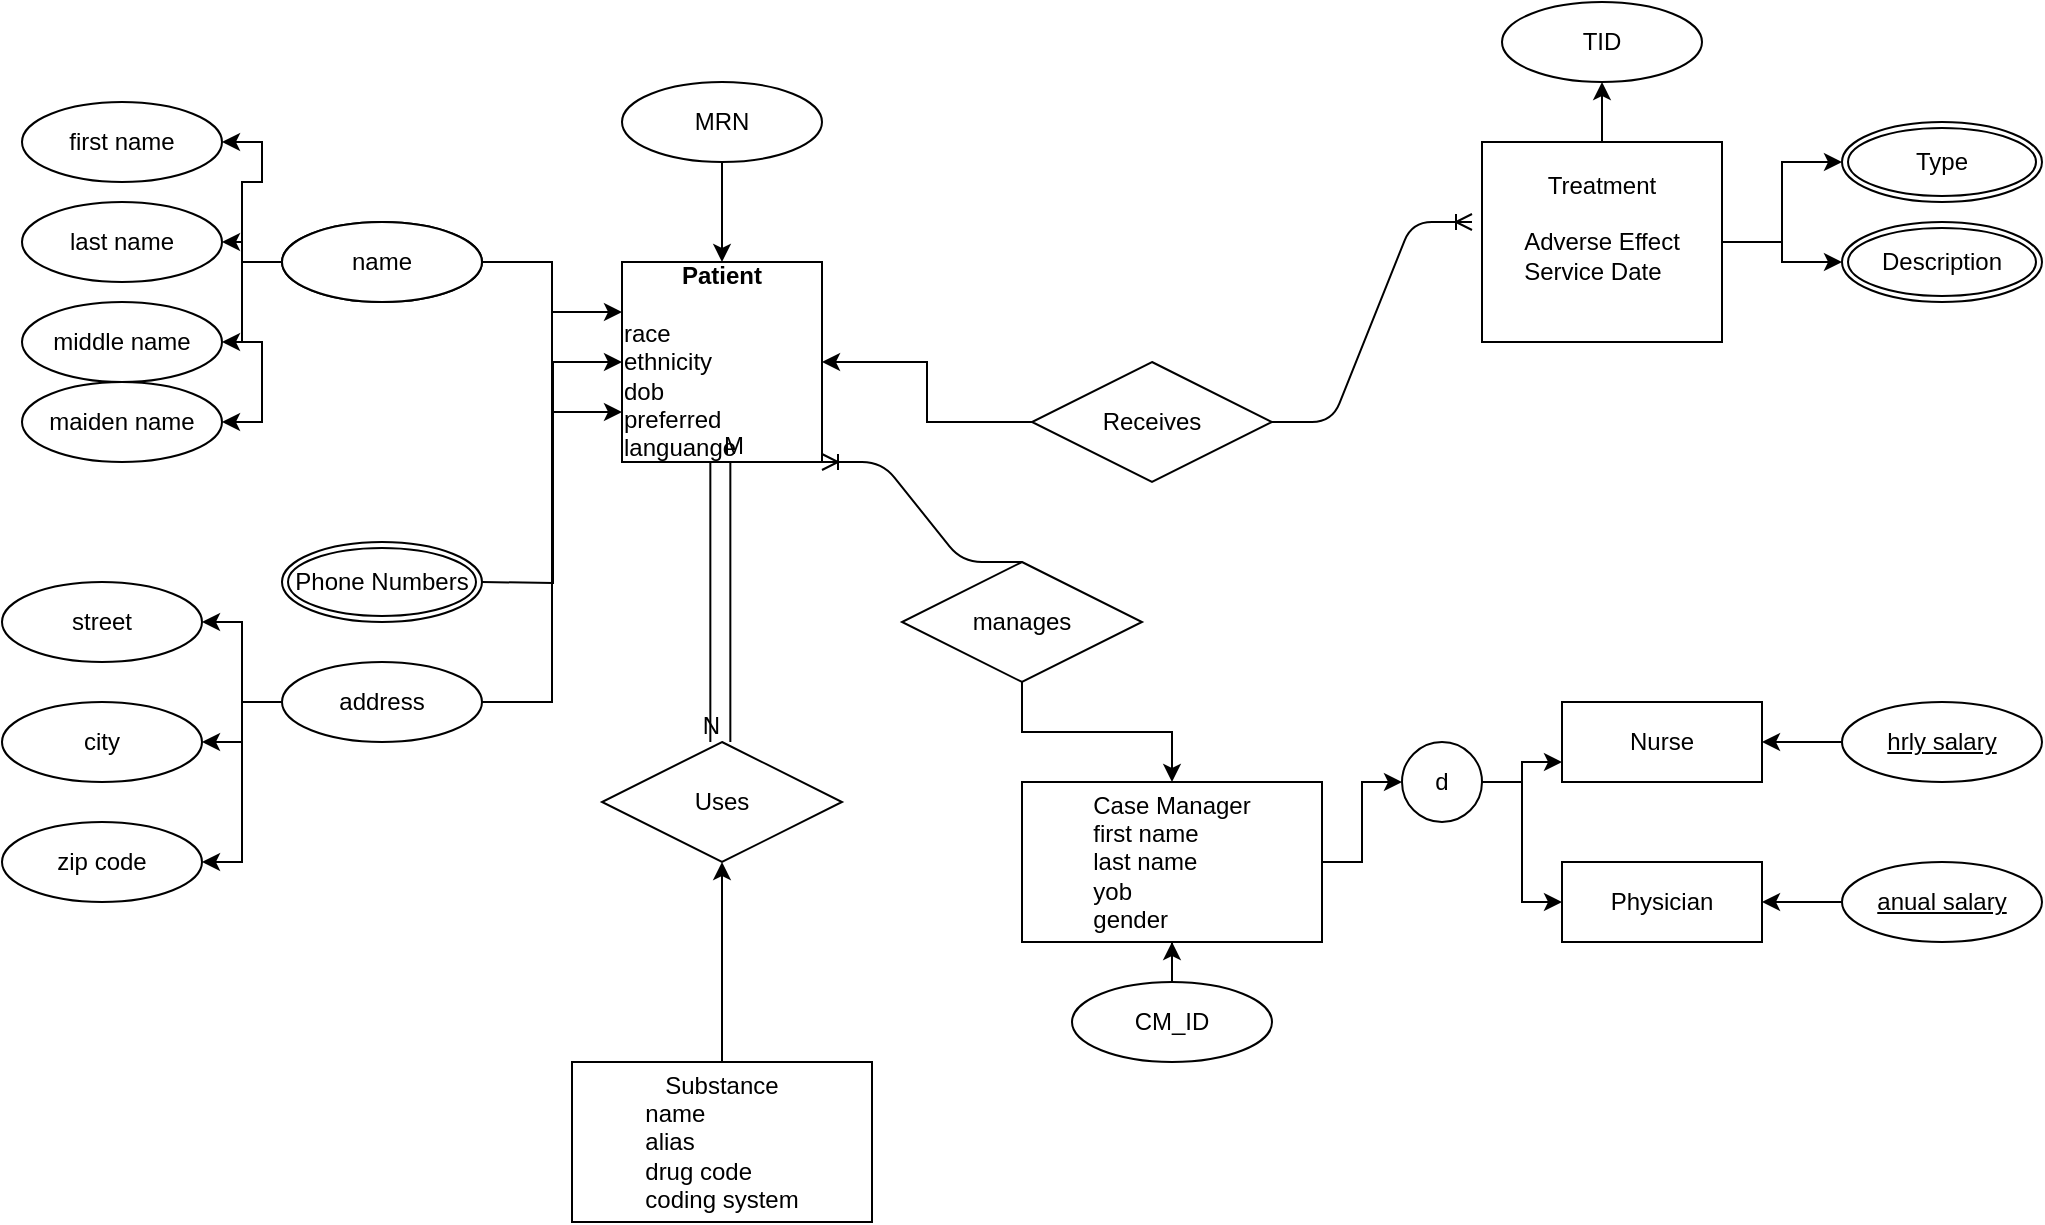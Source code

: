 <mxfile version="13.7.3" type="github"><diagram id="kBYOc8P_hDq9hM5jvNK6" name="Page-1"><mxGraphModel dx="1303" dy="627" grid="1" gridSize="20" guides="1" tooltips="1" connect="1" arrows="1" fold="1" page="1" pageScale="1" pageWidth="1100" pageHeight="850" math="0" shadow="0"><root><mxCell id="0"/><mxCell id="1" parent="0"/><mxCell id="EEr0XYjczu2G1TJBkIhD-1" value="&lt;div&gt;&lt;b&gt;Patient&lt;/b&gt;&lt;/div&gt;&lt;br&gt;&lt;div align=&quot;left&quot;&gt;race&lt;br&gt;ethnicity&lt;br&gt;dob&lt;br&gt;preferred languange&lt;/div&gt;" style="whiteSpace=wrap;html=1;align=center;" vertex="1" parent="1"><mxGeometry x="350" y="200" width="100" height="100" as="geometry"/></mxCell><mxCell id="EEr0XYjczu2G1TJBkIhD-18" style="edgeStyle=orthogonalEdgeStyle;rounded=0;orthogonalLoop=1;jettySize=auto;html=1;entryX=0.5;entryY=0;entryDx=0;entryDy=0;" edge="1" parent="1" source="EEr0XYjczu2G1TJBkIhD-2" target="EEr0XYjczu2G1TJBkIhD-1"><mxGeometry relative="1" as="geometry"/></mxCell><mxCell id="EEr0XYjczu2G1TJBkIhD-2" value="MRN" style="ellipse;whiteSpace=wrap;html=1;align=center;" vertex="1" parent="1"><mxGeometry x="350" y="110" width="100" height="40" as="geometry"/></mxCell><mxCell id="EEr0XYjczu2G1TJBkIhD-3" value="MRN" style="ellipse;whiteSpace=wrap;html=1;align=center;" vertex="1" parent="1"><mxGeometry x="180" y="180" width="100" height="40" as="geometry"/></mxCell><mxCell id="EEr0XYjczu2G1TJBkIhD-11" style="edgeStyle=orthogonalEdgeStyle;rounded=0;orthogonalLoop=1;jettySize=auto;html=1;entryX=0;entryY=0.75;entryDx=0;entryDy=0;" edge="1" parent="1" source="EEr0XYjczu2G1TJBkIhD-4" target="EEr0XYjczu2G1TJBkIhD-1"><mxGeometry relative="1" as="geometry"/></mxCell><mxCell id="EEr0XYjczu2G1TJBkIhD-26" style="edgeStyle=orthogonalEdgeStyle;rounded=0;orthogonalLoop=1;jettySize=auto;html=1;entryX=1;entryY=0.5;entryDx=0;entryDy=0;" edge="1" parent="1" source="EEr0XYjczu2G1TJBkIhD-4" target="EEr0XYjczu2G1TJBkIhD-21"><mxGeometry relative="1" as="geometry"/></mxCell><mxCell id="EEr0XYjczu2G1TJBkIhD-27" style="edgeStyle=orthogonalEdgeStyle;rounded=0;orthogonalLoop=1;jettySize=auto;html=1;entryX=1;entryY=0.5;entryDx=0;entryDy=0;" edge="1" parent="1" source="EEr0XYjczu2G1TJBkIhD-4" target="EEr0XYjczu2G1TJBkIhD-22"><mxGeometry relative="1" as="geometry"/></mxCell><mxCell id="EEr0XYjczu2G1TJBkIhD-29" style="edgeStyle=orthogonalEdgeStyle;rounded=0;orthogonalLoop=1;jettySize=auto;html=1;entryX=1;entryY=0.5;entryDx=0;entryDy=0;" edge="1" parent="1" source="EEr0XYjczu2G1TJBkIhD-4" target="EEr0XYjczu2G1TJBkIhD-20"><mxGeometry relative="1" as="geometry"/></mxCell><mxCell id="EEr0XYjczu2G1TJBkIhD-30" style="edgeStyle=orthogonalEdgeStyle;rounded=0;orthogonalLoop=1;jettySize=auto;html=1;entryX=1;entryY=0.5;entryDx=0;entryDy=0;" edge="1" parent="1" source="EEr0XYjczu2G1TJBkIhD-4" target="EEr0XYjczu2G1TJBkIhD-19"><mxGeometry relative="1" as="geometry"/></mxCell><mxCell id="EEr0XYjczu2G1TJBkIhD-4" value="name" style="ellipse;whiteSpace=wrap;html=1;align=center;" vertex="1" parent="1"><mxGeometry x="180" y="180" width="100" height="40" as="geometry"/></mxCell><mxCell id="EEr0XYjczu2G1TJBkIhD-14" style="edgeStyle=orthogonalEdgeStyle;rounded=0;orthogonalLoop=1;jettySize=auto;html=1;entryX=0;entryY=0.5;entryDx=0;entryDy=0;" edge="1" parent="1" target="EEr0XYjczu2G1TJBkIhD-1"><mxGeometry relative="1" as="geometry"><mxPoint x="280" y="360" as="sourcePoint"/></mxGeometry></mxCell><mxCell id="EEr0XYjczu2G1TJBkIhD-19" value="first name" style="ellipse;whiteSpace=wrap;html=1;align=center;" vertex="1" parent="1"><mxGeometry x="50" y="120" width="100" height="40" as="geometry"/></mxCell><mxCell id="EEr0XYjczu2G1TJBkIhD-20" value="last name" style="ellipse;whiteSpace=wrap;html=1;align=center;" vertex="1" parent="1"><mxGeometry x="50" y="170" width="100" height="40" as="geometry"/></mxCell><mxCell id="EEr0XYjczu2G1TJBkIhD-21" value="middle name" style="ellipse;whiteSpace=wrap;html=1;align=center;" vertex="1" parent="1"><mxGeometry x="50" y="220" width="100" height="40" as="geometry"/></mxCell><mxCell id="EEr0XYjczu2G1TJBkIhD-22" value="maiden name" style="ellipse;whiteSpace=wrap;html=1;align=center;" vertex="1" parent="1"><mxGeometry x="50" y="260" width="100" height="40" as="geometry"/></mxCell><mxCell id="EEr0XYjczu2G1TJBkIhD-31" style="edgeStyle=orthogonalEdgeStyle;rounded=0;orthogonalLoop=1;jettySize=auto;html=1;entryX=0;entryY=0.25;entryDx=0;entryDy=0;" edge="1" parent="1" source="EEr0XYjczu2G1TJBkIhD-23" target="EEr0XYjczu2G1TJBkIhD-1"><mxGeometry relative="1" as="geometry"/></mxCell><mxCell id="EEr0XYjczu2G1TJBkIhD-35" style="edgeStyle=orthogonalEdgeStyle;rounded=0;orthogonalLoop=1;jettySize=auto;html=1;entryX=1;entryY=0.5;entryDx=0;entryDy=0;" edge="1" parent="1" source="EEr0XYjczu2G1TJBkIhD-23" target="EEr0XYjczu2G1TJBkIhD-32"><mxGeometry relative="1" as="geometry"/></mxCell><mxCell id="EEr0XYjczu2G1TJBkIhD-36" style="edgeStyle=orthogonalEdgeStyle;rounded=0;orthogonalLoop=1;jettySize=auto;html=1;entryX=1;entryY=0.5;entryDx=0;entryDy=0;" edge="1" parent="1" source="EEr0XYjczu2G1TJBkIhD-23" target="EEr0XYjczu2G1TJBkIhD-33"><mxGeometry relative="1" as="geometry"/></mxCell><mxCell id="EEr0XYjczu2G1TJBkIhD-37" style="edgeStyle=orthogonalEdgeStyle;rounded=0;orthogonalLoop=1;jettySize=auto;html=1;entryX=1;entryY=0.5;entryDx=0;entryDy=0;" edge="1" parent="1" source="EEr0XYjczu2G1TJBkIhD-23" target="EEr0XYjczu2G1TJBkIhD-34"><mxGeometry relative="1" as="geometry"/></mxCell><mxCell id="EEr0XYjczu2G1TJBkIhD-23" value="address" style="ellipse;whiteSpace=wrap;html=1;align=center;" vertex="1" parent="1"><mxGeometry x="180" y="400" width="100" height="40" as="geometry"/></mxCell><mxCell id="EEr0XYjczu2G1TJBkIhD-32" value="street" style="ellipse;whiteSpace=wrap;html=1;align=center;" vertex="1" parent="1"><mxGeometry x="40" y="360" width="100" height="40" as="geometry"/></mxCell><mxCell id="EEr0XYjczu2G1TJBkIhD-33" value="city" style="ellipse;whiteSpace=wrap;html=1;align=center;" vertex="1" parent="1"><mxGeometry x="40" y="420" width="100" height="40" as="geometry"/></mxCell><mxCell id="EEr0XYjczu2G1TJBkIhD-34" value="zip code" style="ellipse;whiteSpace=wrap;html=1;align=center;" vertex="1" parent="1"><mxGeometry x="40" y="480" width="100" height="40" as="geometry"/></mxCell><mxCell id="EEr0XYjczu2G1TJBkIhD-178" style="edgeStyle=orthogonalEdgeStyle;rounded=0;orthogonalLoop=1;jettySize=auto;html=1;" edge="1" parent="1" source="EEr0XYjczu2G1TJBkIhD-138" target="EEr0XYjczu2G1TJBkIhD-1"><mxGeometry relative="1" as="geometry"/></mxCell><mxCell id="EEr0XYjczu2G1TJBkIhD-138" value="Receives" style="shape=rhombus;perimeter=rhombusPerimeter;whiteSpace=wrap;html=1;align=center;" vertex="1" parent="1"><mxGeometry x="555" y="250" width="120" height="60" as="geometry"/></mxCell><mxCell id="EEr0XYjczu2G1TJBkIhD-180" value="" style="edgeStyle=orthogonalEdgeStyle;rounded=0;orthogonalLoop=1;jettySize=auto;html=1;" edge="1" parent="1" source="EEr0XYjczu2G1TJBkIhD-140" target="EEr0XYjczu2G1TJBkIhD-143"><mxGeometry relative="1" as="geometry"/></mxCell><mxCell id="EEr0XYjczu2G1TJBkIhD-183" style="edgeStyle=orthogonalEdgeStyle;rounded=0;orthogonalLoop=1;jettySize=auto;html=1;entryX=0;entryY=0.5;entryDx=0;entryDy=0;" edge="1" parent="1" source="EEr0XYjczu2G1TJBkIhD-140" target="EEr0XYjczu2G1TJBkIhD-181"><mxGeometry relative="1" as="geometry"/></mxCell><mxCell id="EEr0XYjczu2G1TJBkIhD-185" style="edgeStyle=orthogonalEdgeStyle;rounded=0;orthogonalLoop=1;jettySize=auto;html=1;entryX=0;entryY=0.5;entryDx=0;entryDy=0;" edge="1" parent="1" source="EEr0XYjczu2G1TJBkIhD-140" target="EEr0XYjczu2G1TJBkIhD-182"><mxGeometry relative="1" as="geometry"/></mxCell><mxCell id="EEr0XYjczu2G1TJBkIhD-140" value="&lt;div&gt;Treatment&lt;br&gt;&lt;div align=&quot;left&quot;&gt;&lt;br&gt;&lt;/div&gt;&lt;div align=&quot;left&quot;&gt;Adverse Effect&lt;/div&gt;&lt;div align=&quot;left&quot;&gt;Service Date&lt;br&gt;&lt;/div&gt;&lt;br&gt;&lt;/div&gt;" style="whiteSpace=wrap;html=1;align=center;" vertex="1" parent="1"><mxGeometry x="780" y="140" width="120" height="100" as="geometry"/></mxCell><mxCell id="EEr0XYjczu2G1TJBkIhD-143" value="TID" style="ellipse;whiteSpace=wrap;html=1;align=center;" vertex="1" parent="1"><mxGeometry x="790" y="70" width="100" height="40" as="geometry"/></mxCell><mxCell id="EEr0XYjczu2G1TJBkIhD-153" style="edgeStyle=orthogonalEdgeStyle;rounded=0;orthogonalLoop=1;jettySize=auto;html=1;" edge="1" parent="1" source="EEr0XYjczu2G1TJBkIhD-149" target="EEr0XYjczu2G1TJBkIhD-150"><mxGeometry relative="1" as="geometry"/></mxCell><mxCell id="EEr0XYjczu2G1TJBkIhD-149" value="Substance&lt;br&gt;&lt;div align=&quot;left&quot;&gt;name&lt;/div&gt;&lt;div align=&quot;left&quot;&gt;alias&lt;br&gt;&lt;/div&gt;&lt;div align=&quot;left&quot;&gt;drug code&lt;/div&gt;&lt;div align=&quot;left&quot;&gt;coding system&lt;br&gt;&lt;/div&gt;" style="whiteSpace=wrap;html=1;align=center;" vertex="1" parent="1"><mxGeometry x="325" y="600" width="150" height="80" as="geometry"/></mxCell><mxCell id="EEr0XYjczu2G1TJBkIhD-150" value="Uses" style="shape=rhombus;perimeter=rhombusPerimeter;whiteSpace=wrap;html=1;align=center;" vertex="1" parent="1"><mxGeometry x="340" y="440" width="120" height="60" as="geometry"/></mxCell><mxCell id="EEr0XYjczu2G1TJBkIhD-167" style="edgeStyle=orthogonalEdgeStyle;rounded=0;orthogonalLoop=1;jettySize=auto;html=1;entryX=0;entryY=0.5;entryDx=0;entryDy=0;" edge="1" parent="1" source="EEr0XYjczu2G1TJBkIhD-157" target="EEr0XYjczu2G1TJBkIhD-165"><mxGeometry relative="1" as="geometry"/></mxCell><mxCell id="EEr0XYjczu2G1TJBkIhD-157" value="&lt;div&gt;Case Manager&lt;br&gt;&lt;div align=&quot;left&quot;&gt;first name&lt;br&gt;&lt;/div&gt;&lt;div align=&quot;left&quot;&gt;last name&lt;br&gt;&lt;/div&gt;&lt;div align=&quot;left&quot;&gt;yob&lt;br&gt;&lt;/div&gt;&lt;div align=&quot;left&quot;&gt;gender&lt;br&gt;&lt;/div&gt;&lt;/div&gt;" style="whiteSpace=wrap;html=1;align=center;" vertex="1" parent="1"><mxGeometry x="550" y="460" width="150" height="80" as="geometry"/></mxCell><mxCell id="EEr0XYjczu2G1TJBkIhD-161" style="edgeStyle=orthogonalEdgeStyle;rounded=0;orthogonalLoop=1;jettySize=auto;html=1;" edge="1" parent="1" source="EEr0XYjczu2G1TJBkIhD-158" target="EEr0XYjczu2G1TJBkIhD-157"><mxGeometry relative="1" as="geometry"/></mxCell><mxCell id="EEr0XYjczu2G1TJBkIhD-158" value="manages" style="shape=rhombus;perimeter=rhombusPerimeter;whiteSpace=wrap;html=1;align=center;" vertex="1" parent="1"><mxGeometry x="490" y="350" width="120" height="60" as="geometry"/></mxCell><mxCell id="EEr0XYjczu2G1TJBkIhD-163" style="edgeStyle=orthogonalEdgeStyle;rounded=0;orthogonalLoop=1;jettySize=auto;html=1;entryX=0.5;entryY=1;entryDx=0;entryDy=0;" edge="1" parent="1" source="EEr0XYjczu2G1TJBkIhD-162" target="EEr0XYjczu2G1TJBkIhD-157"><mxGeometry relative="1" as="geometry"/></mxCell><mxCell id="EEr0XYjczu2G1TJBkIhD-162" value="CM_ID" style="ellipse;whiteSpace=wrap;html=1;align=center;" vertex="1" parent="1"><mxGeometry x="575" y="560" width="100" height="40" as="geometry"/></mxCell><mxCell id="EEr0XYjczu2G1TJBkIhD-170" style="edgeStyle=orthogonalEdgeStyle;rounded=0;orthogonalLoop=1;jettySize=auto;html=1;entryX=0;entryY=0.75;entryDx=0;entryDy=0;" edge="1" parent="1" source="EEr0XYjczu2G1TJBkIhD-165" target="EEr0XYjczu2G1TJBkIhD-168"><mxGeometry relative="1" as="geometry"/></mxCell><mxCell id="EEr0XYjczu2G1TJBkIhD-171" style="edgeStyle=orthogonalEdgeStyle;rounded=0;orthogonalLoop=1;jettySize=auto;html=1;entryX=0;entryY=0.5;entryDx=0;entryDy=0;" edge="1" parent="1" source="EEr0XYjczu2G1TJBkIhD-165" target="EEr0XYjczu2G1TJBkIhD-169"><mxGeometry relative="1" as="geometry"/></mxCell><mxCell id="EEr0XYjczu2G1TJBkIhD-165" value="d" style="ellipse;whiteSpace=wrap;html=1;aspect=fixed;" vertex="1" parent="1"><mxGeometry x="740" y="440" width="40" height="40" as="geometry"/></mxCell><mxCell id="EEr0XYjczu2G1TJBkIhD-168" value="Nurse" style="whiteSpace=wrap;html=1;align=center;" vertex="1" parent="1"><mxGeometry x="820" y="420" width="100" height="40" as="geometry"/></mxCell><mxCell id="EEr0XYjczu2G1TJBkIhD-169" value="Physician" style="whiteSpace=wrap;html=1;align=center;" vertex="1" parent="1"><mxGeometry x="820" y="500" width="100" height="40" as="geometry"/></mxCell><mxCell id="EEr0XYjczu2G1TJBkIhD-175" style="edgeStyle=orthogonalEdgeStyle;rounded=0;orthogonalLoop=1;jettySize=auto;html=1;entryX=1;entryY=0.5;entryDx=0;entryDy=0;" edge="1" parent="1" source="EEr0XYjczu2G1TJBkIhD-172" target="EEr0XYjczu2G1TJBkIhD-168"><mxGeometry relative="1" as="geometry"/></mxCell><mxCell id="EEr0XYjczu2G1TJBkIhD-172" value="hrly salary" style="ellipse;whiteSpace=wrap;html=1;align=center;fontStyle=4;" vertex="1" parent="1"><mxGeometry x="960" y="420" width="100" height="40" as="geometry"/></mxCell><mxCell id="EEr0XYjczu2G1TJBkIhD-174" style="edgeStyle=orthogonalEdgeStyle;rounded=0;orthogonalLoop=1;jettySize=auto;html=1;entryX=1;entryY=0.5;entryDx=0;entryDy=0;" edge="1" parent="1" source="EEr0XYjczu2G1TJBkIhD-173" target="EEr0XYjczu2G1TJBkIhD-169"><mxGeometry relative="1" as="geometry"/></mxCell><mxCell id="EEr0XYjczu2G1TJBkIhD-173" value="anual salary" style="ellipse;whiteSpace=wrap;html=1;align=center;fontStyle=4;" vertex="1" parent="1"><mxGeometry x="960" y="500" width="100" height="40" as="geometry"/></mxCell><mxCell id="EEr0XYjczu2G1TJBkIhD-176" value="Phone Numbers" style="ellipse;shape=doubleEllipse;margin=3;whiteSpace=wrap;html=1;align=center;" vertex="1" parent="1"><mxGeometry x="180" y="340" width="100" height="40" as="geometry"/></mxCell><mxCell id="EEr0XYjczu2G1TJBkIhD-179" value="" style="edgeStyle=entityRelationEdgeStyle;fontSize=12;html=1;endArrow=ERoneToMany;" edge="1" parent="1"><mxGeometry width="100" height="100" relative="1" as="geometry"><mxPoint x="675" y="280" as="sourcePoint"/><mxPoint x="775" y="180" as="targetPoint"/></mxGeometry></mxCell><mxCell id="EEr0XYjczu2G1TJBkIhD-181" value="Type" style="ellipse;shape=doubleEllipse;margin=3;whiteSpace=wrap;html=1;align=center;" vertex="1" parent="1"><mxGeometry x="960" y="130" width="100" height="40" as="geometry"/></mxCell><mxCell id="EEr0XYjczu2G1TJBkIhD-182" value="Description" style="ellipse;shape=doubleEllipse;margin=3;whiteSpace=wrap;html=1;align=center;" vertex="1" parent="1"><mxGeometry x="960" y="180" width="100" height="40" as="geometry"/></mxCell><mxCell id="EEr0XYjczu2G1TJBkIhD-186" value="" style="shape=link;html=1;rounded=0;width=10;" edge="1" parent="1"><mxGeometry relative="1" as="geometry"><mxPoint x="399.17" y="300" as="sourcePoint"/><mxPoint x="399.17" y="440" as="targetPoint"/></mxGeometry></mxCell><mxCell id="EEr0XYjczu2G1TJBkIhD-187" value="M" style="resizable=0;html=1;align=left;verticalAlign=bottom;" connectable="0" vertex="1" parent="EEr0XYjczu2G1TJBkIhD-186"><mxGeometry x="-1" relative="1" as="geometry"/></mxCell><mxCell id="EEr0XYjczu2G1TJBkIhD-188" value="N" style="resizable=0;html=1;align=right;verticalAlign=bottom;" connectable="0" vertex="1" parent="EEr0XYjczu2G1TJBkIhD-186"><mxGeometry x="1" relative="1" as="geometry"/></mxCell><mxCell id="EEr0XYjczu2G1TJBkIhD-192" value="" style="edgeStyle=entityRelationEdgeStyle;fontSize=12;html=1;endArrow=ERoneToMany;entryX=1;entryY=1;entryDx=0;entryDy=0;exitX=0.5;exitY=0;exitDx=0;exitDy=0;" edge="1" parent="1" source="EEr0XYjczu2G1TJBkIhD-158" target="EEr0XYjczu2G1TJBkIhD-1"><mxGeometry width="100" height="100" relative="1" as="geometry"><mxPoint x="440" y="380" as="sourcePoint"/><mxPoint x="540" y="280" as="targetPoint"/></mxGeometry></mxCell></root></mxGraphModel></diagram></mxfile>